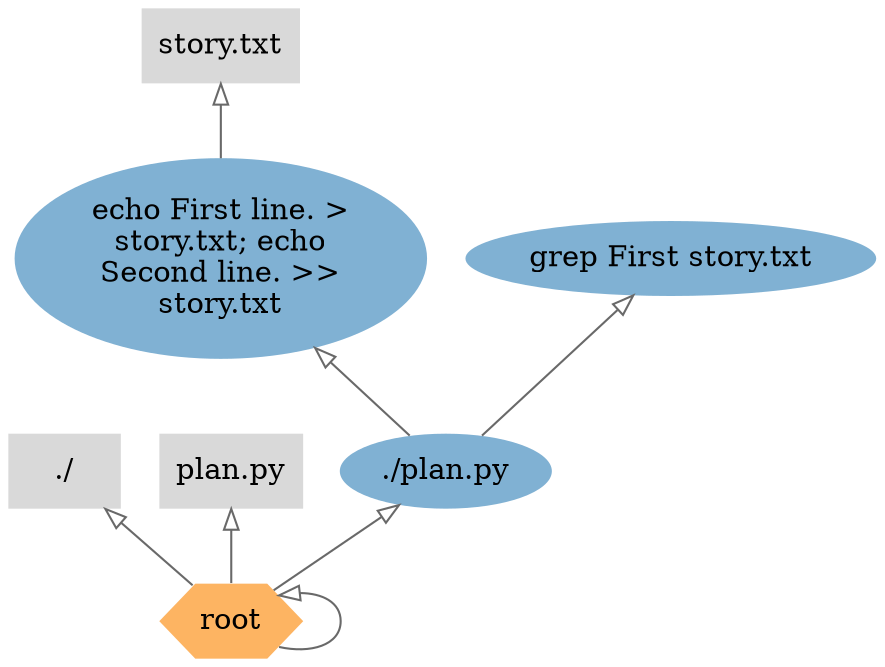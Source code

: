 strict digraph {
  graph [rankdir=BT bgcolor=transparent]
  node [penwidth=0 colorscheme=set39 style=filled fillcolor=5]
  edge [color=dimgray arrowhead=empty]
  3 [label="./" shape=rect fillcolor=9]
  2 [label="plan.py" shape=rect fillcolor=9]
  6 [label="story.txt" shape=rect fillcolor=9]
  1 [label="root" shape=hexagon fillcolor=6]
  4 [label="./plan.py"]
  5 [label="echo First line. >\nstory.txt; echo\nSecond line. >>\nstory.txt"]
  7 [label="grep First story.txt"]
  1 -> 1
  1 -> 2
  1 -> 3
  1 -> 4
  4 -> 5
  4 -> 7
  5 -> 6
}
